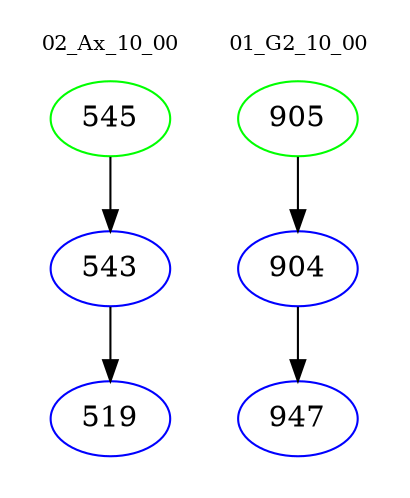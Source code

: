 digraph{
subgraph cluster_0 {
color = white
label = "02_Ax_10_00";
fontsize=10;
T0_545 [label="545", color="green"]
T0_545 -> T0_543 [color="black"]
T0_543 [label="543", color="blue"]
T0_543 -> T0_519 [color="black"]
T0_519 [label="519", color="blue"]
}
subgraph cluster_1 {
color = white
label = "01_G2_10_00";
fontsize=10;
T1_905 [label="905", color="green"]
T1_905 -> T1_904 [color="black"]
T1_904 [label="904", color="blue"]
T1_904 -> T1_947 [color="black"]
T1_947 [label="947", color="blue"]
}
}
